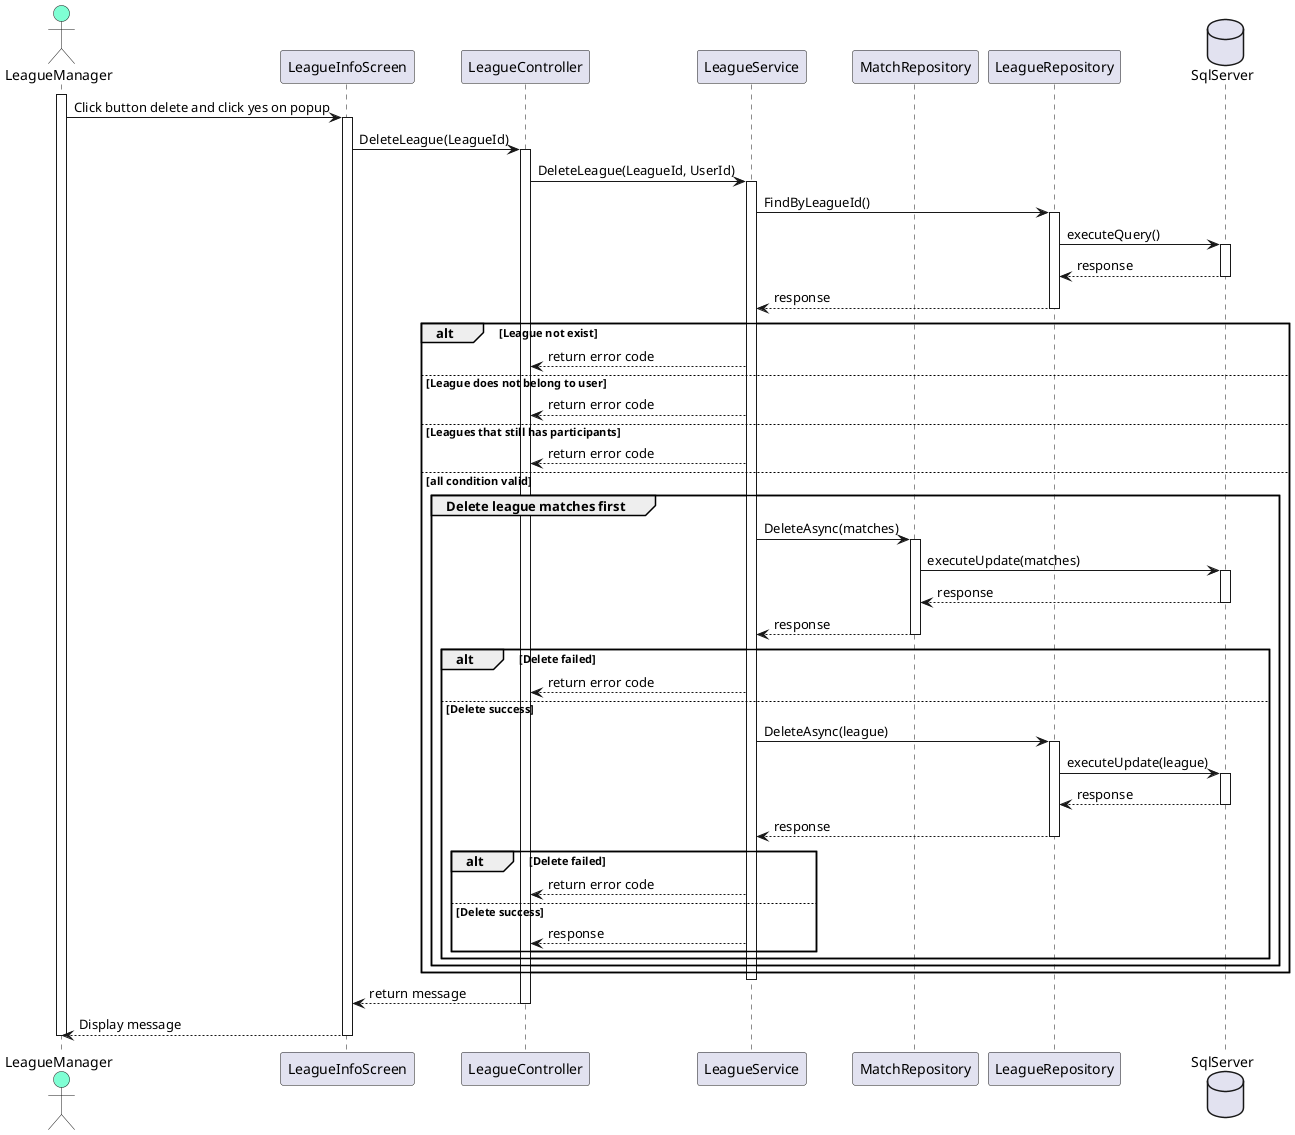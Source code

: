 @startuml Delete League 
actor LeagueManager #Aquamarine
participant LeagueInfoScreen
participant LeagueController
participant LeagueService
participant MatchRepository
participant LeagueRepository
database SqlServer

activate LeagueManager
    LeagueManager -> LeagueInfoScreen: Click button delete and click yes on popup
    activate LeagueInfoScreen
        LeagueInfoScreen -> LeagueController: DeleteLeague(LeagueId)
        activate LeagueController
            LeagueController -> LeagueService: DeleteLeague(LeagueId, UserId)
            activate LeagueService
                LeagueService -> LeagueRepository: FindByLeagueId()
                activate LeagueRepository
                    LeagueRepository -> SqlServer: executeQuery()
                    activate SqlServer
                        SqlServer --> LeagueRepository: response
                    deactivate SqlServer
                    LeagueRepository --> LeagueService: response
                deactivate LeagueRepository
                alt League not exist
                    LeagueService --> LeagueController: return error code
                else League does not belong to user 
                    LeagueService --> LeagueController: return error code
                else Leagues that still has participants
                    LeagueService --> LeagueController: return error code
                else all condition valid 
                    group Delete league matches first
                        LeagueService -> MatchRepository: DeleteAsync(matches)
                        activate MatchRepository
                            MatchRepository -> SqlServer: executeUpdate(matches)
                            activate SqlServer
                                SqlServer --> MatchRepository: response
                            deactivate SqlServer
                            MatchRepository --> LeagueService: response
                        deactivate MatchRepository
                        alt Delete failed 
                            LeagueService --> LeagueController: return error code
                        else Delete success
                            LeagueService -> LeagueRepository: DeleteAsync(league)
                            activate LeagueRepository
                                LeagueRepository -> SqlServer: executeUpdate(league)
                                activate SqlServer
                                    SqlServer --> LeagueRepository: response
                                deactivate SqlServer
                                LeagueRepository --> LeagueService: response
                            deactivate LeagueRepository
                            alt Delete failed
                                LeagueService --> LeagueController: return error code
                            else Delete success
                                LeagueService --> LeagueController: response
                            end
                        end
                    end 
                end
            deactivate LeagueService
            LeagueController --> LeagueInfoScreen: return message
        deactivate LeagueController
        LeagueInfoScreen --> LeagueManager: Display message
    deactivate LeagueInfoScreen
deactivate LeagueManager
@enduml